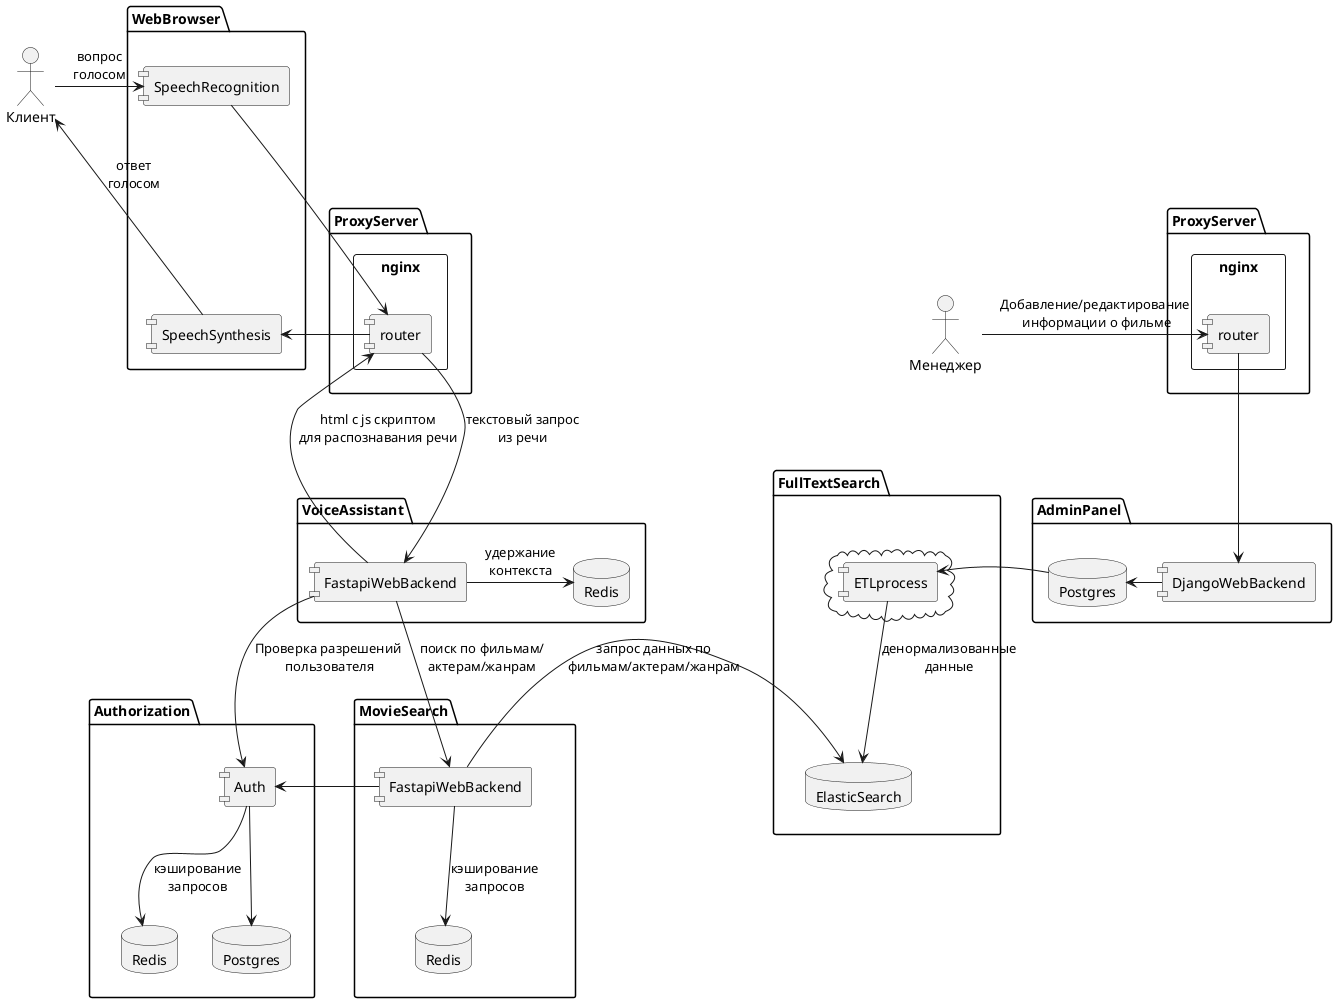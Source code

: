 "@startuml Voice Assistant architecture"
skinparam componentStyle uml1

actor Менеджер as Manager
actor Клиент as Client

package WebBrowser {
    component SpeechRecognition as speech1
    component SpeechSynthesis as speech2
}

package ProxyServer as proxy1 {
    rectangle nginx as nginx1 {
        component router as router1
    }
}

package ProxyServer as proxy2 {
    rectangle nginx as nginx2 {
        component router as router2
    }
}

package AdminPanel {
    component DjangoWebBackend as django
    database Postgres as postgres1
}

package FullTextSearch {
    cloud {
        component ETLprocess as etl
    }
    database ElasticSearch
}

package VoiceAssistant {
    component FastapiWebBackend as fastapi2
    database Redis as redis3
}

package MovieSearch {
    component FastapiWebBackend as fastapi
    database Redis as redis1
}

package Authorization {
    component Auth
    database Redis as redis2
    database Postgres as postgres2
}

speech1 -[hidden]-> speech2
Authorization -[hidden]-> MovieSearch
FullTextSearch -[hidden]-> MovieSearch
Manager -r-> router1: Добавление/редактирование\n информации о фильме
Client -r-> speech1: вопрос\nголосом
speech2 -l-> Client: ответ\nголосом
speech1 -r-> router2
speech2 <-l- router2
fastapi2 -u-> router2: html с js скриптом\nдля распознавания речи
router2 -d-> fastapi2: текстовый запрос\nиз речи
fastapi2 -d-> fastapi: поиск по фильмам/\nактерам/жанрам
router1 -d-> django
django -l-> postgres1
postgres1 -r-> etl
etl --> ElasticSearch: денормализованные\nданные
fastapi --> redis1: кэширование\nзапросов
fastapi --> ElasticSearch: запрос данных по\nфильмам/актерам/жанрам
Auth --> postgres2
Auth --> redis2: кэширование\nзапросов
fastapi2 --> Auth: Проверка разрешений\n пользователя
fastapi --> Auth
fastapi2 -r-> redis3: удержание\nконтекста

@enduml

